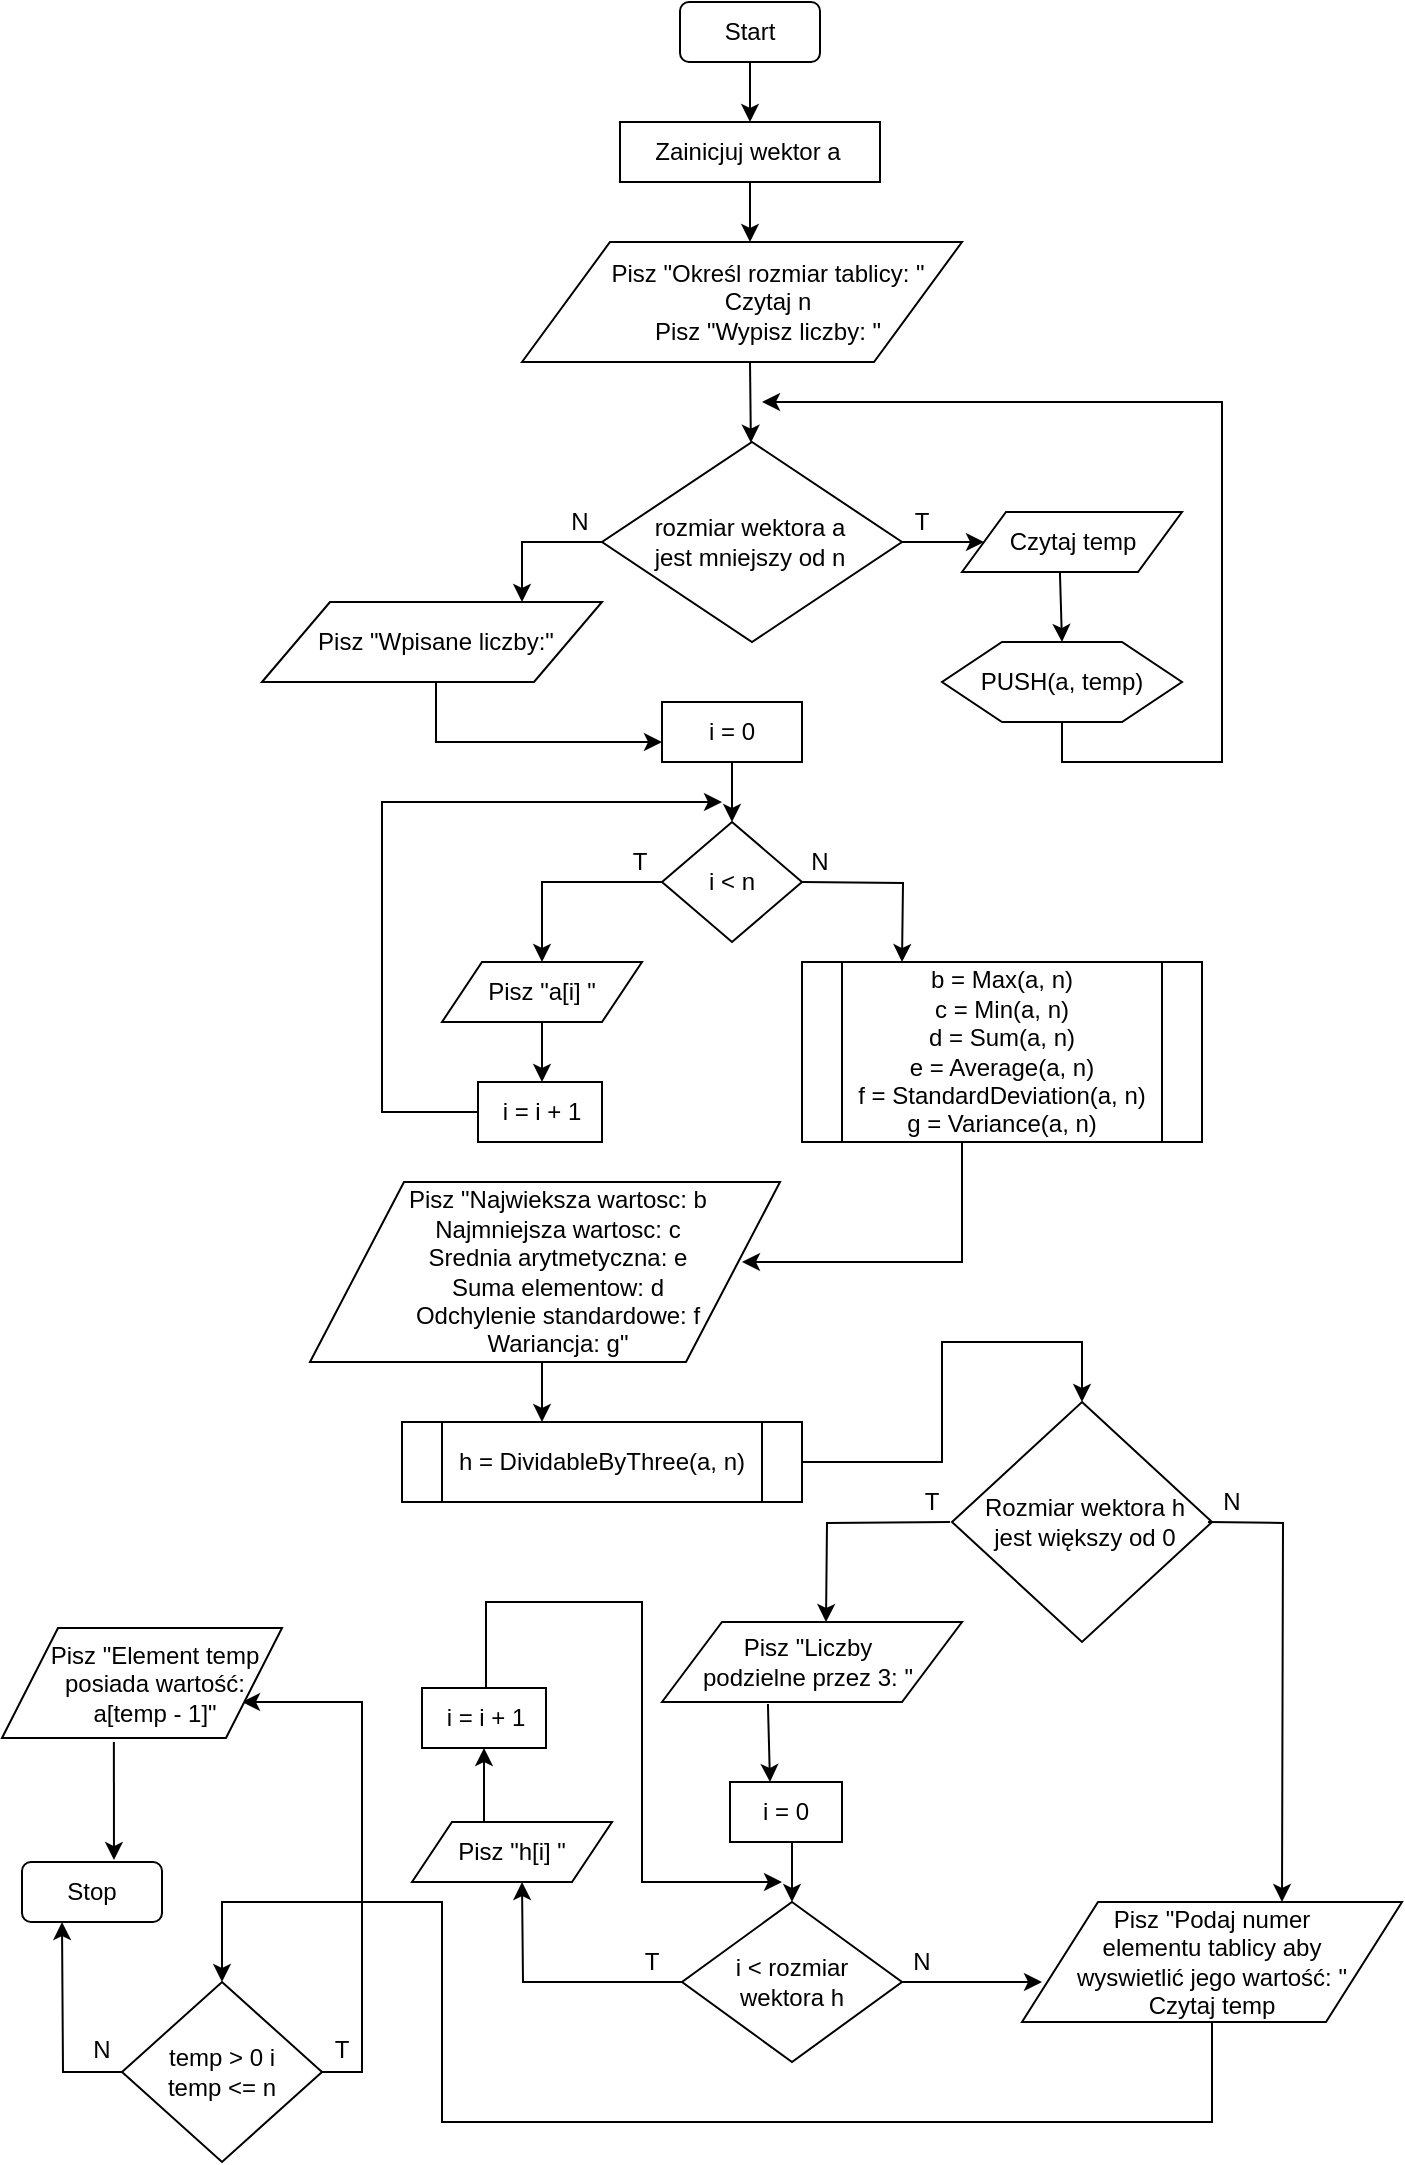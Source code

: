 <mxfile version="12.8.1" type="device"><diagram id="wXAJJHW0ll68CFVw_Ew0" name="Page-1"><mxGraphModel dx="782" dy="738" grid="1" gridSize="10" guides="1" tooltips="1" connect="1" arrows="1" fold="1" page="1" pageScale="1" pageWidth="827" pageHeight="1169" math="0" shadow="0"><root><mxCell id="0"/><mxCell id="1" parent="0"/><mxCell id="-npLXXk2s0sTMuYRUlXx-1" value="" style="shape=parallelogram;perimeter=parallelogramPerimeter;whiteSpace=wrap;html=1;" parent="1" vertex="1"><mxGeometry x="300" y="140" width="220" height="60" as="geometry"/></mxCell><mxCell id="-npLXXk2s0sTMuYRUlXx-2" value="" style="rounded=1;whiteSpace=wrap;html=1;" parent="1" vertex="1"><mxGeometry x="379" y="20" width="70" height="30" as="geometry"/></mxCell><mxCell id="-npLXXk2s0sTMuYRUlXx-3" value="Start" style="text;html=1;strokeColor=none;fillColor=none;align=center;verticalAlign=middle;whiteSpace=wrap;rounded=0;" parent="1" vertex="1"><mxGeometry x="394" y="25" width="40" height="20" as="geometry"/></mxCell><mxCell id="-npLXXk2s0sTMuYRUlXx-4" value="" style="endArrow=classic;html=1;exitX=0.5;exitY=1;exitDx=0;exitDy=0;" parent="1" source="-npLXXk2s0sTMuYRUlXx-2" edge="1"><mxGeometry width="50" height="50" relative="1" as="geometry"><mxPoint x="380" y="350" as="sourcePoint"/><mxPoint x="414" y="80" as="targetPoint"/></mxGeometry></mxCell><mxCell id="-npLXXk2s0sTMuYRUlXx-5" value="Pisz &quot;Określ rozmiar tablicy: &quot;&lt;br&gt;Czytaj n&lt;br&gt;Pisz &quot;Wypisz liczby: &quot;" style="text;html=1;strokeColor=none;fillColor=none;align=center;verticalAlign=middle;whiteSpace=wrap;rounded=0;" parent="1" vertex="1"><mxGeometry x="343" y="150" width="160" height="40" as="geometry"/></mxCell><mxCell id="-npLXXk2s0sTMuYRUlXx-13" value="" style="edgeStyle=orthogonalEdgeStyle;rounded=0;orthogonalLoop=1;jettySize=auto;html=1;entryX=0;entryY=0.5;entryDx=0;entryDy=0;" parent="1" source="-npLXXk2s0sTMuYRUlXx-6" target="-npLXXk2s0sTMuYRUlXx-15" edge="1"><mxGeometry relative="1" as="geometry"><mxPoint x="530" y="280" as="targetPoint"/></mxGeometry></mxCell><mxCell id="-npLXXk2s0sTMuYRUlXx-20" value="" style="edgeStyle=orthogonalEdgeStyle;rounded=0;orthogonalLoop=1;jettySize=auto;html=1;" parent="1" source="-npLXXk2s0sTMuYRUlXx-6" edge="1"><mxGeometry relative="1" as="geometry"><mxPoint x="300" y="320" as="targetPoint"/><Array as="points"><mxPoint x="300" y="290"/><mxPoint x="300" y="320"/></Array></mxGeometry></mxCell><mxCell id="-npLXXk2s0sTMuYRUlXx-6" value="" style="rhombus;whiteSpace=wrap;html=1;" parent="1" vertex="1"><mxGeometry x="340" y="240" width="150" height="100" as="geometry"/></mxCell><mxCell id="-npLXXk2s0sTMuYRUlXx-7" value="" style="endArrow=classic;html=1;exitX=0.5;exitY=1;exitDx=0;exitDy=0;" parent="1" source="-npLXXk2s0sTMuYRUlXx-9" edge="1"><mxGeometry width="50" height="50" relative="1" as="geometry"><mxPoint x="278.03" y="343" as="sourcePoint"/><mxPoint x="414" y="140" as="targetPoint"/></mxGeometry></mxCell><mxCell id="-npLXXk2s0sTMuYRUlXx-8" value="rozmiar wektora a&lt;br&gt;jest mniejszy od n" style="text;html=1;strokeColor=none;fillColor=none;align=center;verticalAlign=middle;whiteSpace=wrap;rounded=0;" parent="1" vertex="1"><mxGeometry x="359" y="275" width="110" height="30" as="geometry"/></mxCell><mxCell id="-npLXXk2s0sTMuYRUlXx-9" value="" style="rounded=0;whiteSpace=wrap;html=1;" parent="1" vertex="1"><mxGeometry x="349" y="80" width="130" height="30" as="geometry"/></mxCell><mxCell id="-npLXXk2s0sTMuYRUlXx-10" value="Zainicjuj wektor a" style="text;html=1;strokeColor=none;fillColor=none;align=center;verticalAlign=middle;whiteSpace=wrap;rounded=0;" parent="1" vertex="1"><mxGeometry x="363" y="85" width="100" height="20" as="geometry"/></mxCell><mxCell id="-npLXXk2s0sTMuYRUlXx-11" value="" style="endArrow=classic;html=1;" parent="1" target="-npLXXk2s0sTMuYRUlXx-6" edge="1"><mxGeometry width="50" height="50" relative="1" as="geometry"><mxPoint x="414" y="200" as="sourcePoint"/><mxPoint x="430" y="300" as="targetPoint"/></mxGeometry></mxCell><mxCell id="-npLXXk2s0sTMuYRUlXx-14" value="T" style="text;html=1;strokeColor=none;fillColor=none;align=center;verticalAlign=middle;whiteSpace=wrap;rounded=0;" parent="1" vertex="1"><mxGeometry x="480" y="270" width="40" height="20" as="geometry"/></mxCell><mxCell id="-npLXXk2s0sTMuYRUlXx-15" value="" style="shape=parallelogram;perimeter=parallelogramPerimeter;whiteSpace=wrap;html=1;" parent="1" vertex="1"><mxGeometry x="520" y="275" width="110" height="30" as="geometry"/></mxCell><mxCell id="-npLXXk2s0sTMuYRUlXx-16" value="Czytaj temp" style="text;html=1;strokeColor=none;fillColor=none;align=center;verticalAlign=middle;whiteSpace=wrap;rounded=0;" parent="1" vertex="1"><mxGeometry x="539.5" y="280" width="71" height="20" as="geometry"/></mxCell><mxCell id="-npLXXk2s0sTMuYRUlXx-28" value="" style="edgeStyle=orthogonalEdgeStyle;rounded=0;orthogonalLoop=1;jettySize=auto;html=1;" parent="1" source="-npLXXk2s0sTMuYRUlXx-17" edge="1"><mxGeometry relative="1" as="geometry"><mxPoint x="420" y="220" as="targetPoint"/><Array as="points"><mxPoint x="570" y="400"/><mxPoint x="650" y="400"/><mxPoint x="650" y="220"/></Array></mxGeometry></mxCell><mxCell id="-npLXXk2s0sTMuYRUlXx-17" value="" style="shape=hexagon;perimeter=hexagonPerimeter2;whiteSpace=wrap;html=1;" parent="1" vertex="1"><mxGeometry x="510" y="340" width="120" height="40" as="geometry"/></mxCell><mxCell id="-npLXXk2s0sTMuYRUlXx-18" value="PUSH(a, temp)" style="text;html=1;strokeColor=none;fillColor=none;align=center;verticalAlign=middle;whiteSpace=wrap;rounded=0;" parent="1" vertex="1"><mxGeometry x="525" y="350" width="90" height="20" as="geometry"/></mxCell><mxCell id="-npLXXk2s0sTMuYRUlXx-19" value="" style="endArrow=classic;html=1;exitX=0.445;exitY=1;exitDx=0;exitDy=0;exitPerimeter=0;entryX=0.5;entryY=0;entryDx=0;entryDy=0;" parent="1" source="-npLXXk2s0sTMuYRUlXx-15" target="-npLXXk2s0sTMuYRUlXx-17" edge="1"><mxGeometry width="50" height="50" relative="1" as="geometry"><mxPoint x="380" y="360" as="sourcePoint"/><mxPoint x="600" y="480" as="targetPoint"/></mxGeometry></mxCell><mxCell id="-npLXXk2s0sTMuYRUlXx-21" value="N" style="text;html=1;strokeColor=none;fillColor=none;align=center;verticalAlign=middle;whiteSpace=wrap;rounded=0;" parent="1" vertex="1"><mxGeometry x="309" y="270" width="40" height="20" as="geometry"/></mxCell><mxCell id="-npLXXk2s0sTMuYRUlXx-26" value="" style="shape=parallelogram;perimeter=parallelogramPerimeter;whiteSpace=wrap;html=1;" parent="1" vertex="1"><mxGeometry x="170" y="320" width="170" height="40" as="geometry"/></mxCell><mxCell id="-npLXXk2s0sTMuYRUlXx-29" value="" style="edgeStyle=orthogonalEdgeStyle;rounded=0;orthogonalLoop=1;jettySize=auto;html=1;" parent="1" edge="1"><mxGeometry relative="1" as="geometry"><mxPoint x="370" y="390" as="targetPoint"/><mxPoint x="257" y="360" as="sourcePoint"/><Array as="points"><mxPoint x="257" y="390"/></Array></mxGeometry></mxCell><mxCell id="-npLXXk2s0sTMuYRUlXx-27" value="Pisz &quot;Wpisane liczby:&quot;" style="text;html=1;strokeColor=none;fillColor=none;align=center;verticalAlign=middle;whiteSpace=wrap;rounded=0;" parent="1" vertex="1"><mxGeometry x="192" y="330" width="130" height="20" as="geometry"/></mxCell><mxCell id="-npLXXk2s0sTMuYRUlXx-30" value="" style="rounded=0;whiteSpace=wrap;html=1;" parent="1" vertex="1"><mxGeometry x="370" y="370" width="70" height="30" as="geometry"/></mxCell><mxCell id="-npLXXk2s0sTMuYRUlXx-32" value="" style="edgeStyle=orthogonalEdgeStyle;rounded=0;orthogonalLoop=1;jettySize=auto;html=1;" parent="1" edge="1"><mxGeometry relative="1" as="geometry"><mxPoint x="405" y="430" as="targetPoint"/><mxPoint x="405" y="400" as="sourcePoint"/></mxGeometry></mxCell><mxCell id="-npLXXk2s0sTMuYRUlXx-31" value="i = 0" style="text;html=1;strokeColor=none;fillColor=none;align=center;verticalAlign=middle;whiteSpace=wrap;rounded=0;" parent="1" vertex="1"><mxGeometry x="385" y="375" width="40" height="20" as="geometry"/></mxCell><mxCell id="-npLXXk2s0sTMuYRUlXx-35" value="" style="edgeStyle=orthogonalEdgeStyle;rounded=0;orthogonalLoop=1;jettySize=auto;html=1;" parent="1" source="-npLXXk2s0sTMuYRUlXx-33" edge="1"><mxGeometry relative="1" as="geometry"><mxPoint x="310" y="500" as="targetPoint"/><Array as="points"><mxPoint x="310" y="460"/><mxPoint x="310" y="500"/></Array></mxGeometry></mxCell><mxCell id="-npLXXk2s0sTMuYRUlXx-33" value="" style="rhombus;whiteSpace=wrap;html=1;" parent="1" vertex="1"><mxGeometry x="370" y="430" width="70" height="60" as="geometry"/></mxCell><mxCell id="FKT9U1fUHE8YahDWAyd9-1" value="" style="edgeStyle=orthogonalEdgeStyle;rounded=0;orthogonalLoop=1;jettySize=auto;html=1;" edge="1" parent="1"><mxGeometry relative="1" as="geometry"><mxPoint x="490" y="500" as="targetPoint"/><mxPoint x="440" y="460" as="sourcePoint"/></mxGeometry></mxCell><mxCell id="-npLXXk2s0sTMuYRUlXx-34" value="i &amp;lt; n" style="text;html=1;strokeColor=none;fillColor=none;align=center;verticalAlign=middle;whiteSpace=wrap;rounded=0;" parent="1" vertex="1"><mxGeometry x="385" y="450" width="40" height="20" as="geometry"/></mxCell><mxCell id="-npLXXk2s0sTMuYRUlXx-36" value="T" style="text;html=1;strokeColor=none;fillColor=none;align=center;verticalAlign=middle;whiteSpace=wrap;rounded=0;" parent="1" vertex="1"><mxGeometry x="339" y="440" width="40" height="20" as="geometry"/></mxCell><mxCell id="-npLXXk2s0sTMuYRUlXx-39" value="" style="shape=parallelogram;perimeter=parallelogramPerimeter;whiteSpace=wrap;html=1;" parent="1" vertex="1"><mxGeometry x="260" y="500" width="100" height="30" as="geometry"/></mxCell><mxCell id="-npLXXk2s0sTMuYRUlXx-40" value="Pisz &quot;a[i] &quot;" style="text;html=1;strokeColor=none;fillColor=none;align=center;verticalAlign=middle;whiteSpace=wrap;rounded=0;" parent="1" vertex="1"><mxGeometry x="275" y="505" width="70" height="20" as="geometry"/></mxCell><mxCell id="-npLXXk2s0sTMuYRUlXx-41" value="" style="endArrow=classic;html=1;exitX=0.5;exitY=1;exitDx=0;exitDy=0;" parent="1" source="-npLXXk2s0sTMuYRUlXx-39" edge="1"><mxGeometry width="50" height="50" relative="1" as="geometry"><mxPoint x="380" y="450" as="sourcePoint"/><mxPoint x="310" y="560" as="targetPoint"/></mxGeometry></mxCell><mxCell id="FKT9U1fUHE8YahDWAyd9-8" value="" style="edgeStyle=orthogonalEdgeStyle;rounded=0;orthogonalLoop=1;jettySize=auto;html=1;" edge="1" parent="1" source="-npLXXk2s0sTMuYRUlXx-42"><mxGeometry relative="1" as="geometry"><mxPoint x="400" y="420" as="targetPoint"/><Array as="points"><mxPoint x="230" y="575"/><mxPoint x="230" y="420"/></Array></mxGeometry></mxCell><mxCell id="-npLXXk2s0sTMuYRUlXx-42" value="" style="rounded=0;whiteSpace=wrap;html=1;" parent="1" vertex="1"><mxGeometry x="278" y="560" width="62" height="30" as="geometry"/></mxCell><mxCell id="-npLXXk2s0sTMuYRUlXx-43" value="i = i + 1" style="text;html=1;strokeColor=none;fillColor=none;align=center;verticalAlign=middle;whiteSpace=wrap;rounded=0;" parent="1" vertex="1"><mxGeometry x="285" y="565" width="50" height="20" as="geometry"/></mxCell><mxCell id="FKT9U1fUHE8YahDWAyd9-2" value="N" style="text;html=1;strokeColor=none;fillColor=none;align=center;verticalAlign=middle;whiteSpace=wrap;rounded=0;" vertex="1" parent="1"><mxGeometry x="429" y="440" width="40" height="20" as="geometry"/></mxCell><mxCell id="FKT9U1fUHE8YahDWAyd9-3" value="" style="shape=process;whiteSpace=wrap;html=1;backgroundOutline=1;" vertex="1" parent="1"><mxGeometry x="440" y="500" width="200" height="90" as="geometry"/></mxCell><mxCell id="FKT9U1fUHE8YahDWAyd9-5" value="" style="edgeStyle=orthogonalEdgeStyle;rounded=0;orthogonalLoop=1;jettySize=auto;html=1;" edge="1" parent="1" source="FKT9U1fUHE8YahDWAyd9-4"><mxGeometry relative="1" as="geometry"><mxPoint x="410" y="650" as="targetPoint"/><Array as="points"><mxPoint x="520" y="650"/><mxPoint x="430" y="650"/></Array></mxGeometry></mxCell><mxCell id="FKT9U1fUHE8YahDWAyd9-4" value="b = Max(a, n)&lt;br&gt;c = Min(a, n)&lt;br&gt;d = Sum(a, n)&lt;br&gt;e = Average(a, n)&lt;br&gt;f = StandardDeviation(a, n) g = Variance(a, n)" style="text;html=1;strokeColor=none;fillColor=none;align=center;verticalAlign=middle;whiteSpace=wrap;rounded=0;" vertex="1" parent="1"><mxGeometry x="465" y="500" width="150" height="90" as="geometry"/></mxCell><mxCell id="FKT9U1fUHE8YahDWAyd9-6" value="" style="shape=parallelogram;perimeter=parallelogramPerimeter;whiteSpace=wrap;html=1;" vertex="1" parent="1"><mxGeometry x="194" y="610" width="235" height="90" as="geometry"/></mxCell><mxCell id="FKT9U1fUHE8YahDWAyd9-7" value="Pisz &quot;Najwieksza wartosc: b&lt;br&gt;Najmniejsza wartosc: c&lt;br&gt;Srednia arytmetyczna: e&lt;br&gt;Suma elementow: d&lt;br&gt;Odchylenie standardowe: f&lt;br&gt;Wariancja: g&quot;" style="text;html=1;strokeColor=none;fillColor=none;align=center;verticalAlign=middle;whiteSpace=wrap;rounded=0;" vertex="1" parent="1"><mxGeometry x="238" y="610" width="160" height="90" as="geometry"/></mxCell><mxCell id="FKT9U1fUHE8YahDWAyd9-17" value="" style="edgeStyle=orthogonalEdgeStyle;rounded=0;orthogonalLoop=1;jettySize=auto;html=1;" edge="1" parent="1" source="FKT9U1fUHE8YahDWAyd9-10"><mxGeometry relative="1" as="geometry"><mxPoint x="580" y="720" as="targetPoint"/><Array as="points"><mxPoint x="510" y="750"/><mxPoint x="510" y="690"/><mxPoint x="580" y="690"/></Array></mxGeometry></mxCell><mxCell id="FKT9U1fUHE8YahDWAyd9-10" value="" style="shape=process;whiteSpace=wrap;html=1;backgroundOutline=1;" vertex="1" parent="1"><mxGeometry x="240" y="730" width="200" height="40" as="geometry"/></mxCell><mxCell id="FKT9U1fUHE8YahDWAyd9-11" value="h =&amp;nbsp;DividableByThree(a, n)" style="text;html=1;strokeColor=none;fillColor=none;align=center;verticalAlign=middle;whiteSpace=wrap;rounded=0;" vertex="1" parent="1"><mxGeometry x="265" y="740" width="150" height="20" as="geometry"/></mxCell><mxCell id="FKT9U1fUHE8YahDWAyd9-12" value="" style="endArrow=classic;html=1;exitX=0.45;exitY=1;exitDx=0;exitDy=0;exitPerimeter=0;" edge="1" parent="1" source="FKT9U1fUHE8YahDWAyd9-7"><mxGeometry width="50" height="50" relative="1" as="geometry"><mxPoint x="380" y="600" as="sourcePoint"/><mxPoint x="310" y="730" as="targetPoint"/></mxGeometry></mxCell><mxCell id="FKT9U1fUHE8YahDWAyd9-14" value="" style="rhombus;whiteSpace=wrap;html=1;" vertex="1" parent="1"><mxGeometry x="515" y="720" width="130" height="120" as="geometry"/></mxCell><mxCell id="FKT9U1fUHE8YahDWAyd9-18" value="" style="edgeStyle=orthogonalEdgeStyle;rounded=0;orthogonalLoop=1;jettySize=auto;html=1;" edge="1" parent="1"><mxGeometry relative="1" as="geometry"><mxPoint x="452" y="830" as="targetPoint"/><mxPoint x="514" y="780" as="sourcePoint"/></mxGeometry></mxCell><mxCell id="FKT9U1fUHE8YahDWAyd9-22" value="" style="edgeStyle=orthogonalEdgeStyle;rounded=0;orthogonalLoop=1;jettySize=auto;html=1;" edge="1" parent="1"><mxGeometry relative="1" as="geometry"><mxPoint x="680" y="970" as="targetPoint"/><mxPoint x="643" y="780" as="sourcePoint"/></mxGeometry></mxCell><mxCell id="FKT9U1fUHE8YahDWAyd9-16" value="Rozmiar wektora h jest większy od 0" style="text;html=1;strokeColor=none;fillColor=none;align=center;verticalAlign=middle;whiteSpace=wrap;rounded=0;" vertex="1" parent="1"><mxGeometry x="528" y="765" width="107" height="30" as="geometry"/></mxCell><mxCell id="FKT9U1fUHE8YahDWAyd9-19" value="T" style="text;html=1;strokeColor=none;fillColor=none;align=center;verticalAlign=middle;whiteSpace=wrap;rounded=0;" vertex="1" parent="1"><mxGeometry x="485" y="760" width="40" height="20" as="geometry"/></mxCell><mxCell id="FKT9U1fUHE8YahDWAyd9-20" value="" style="shape=parallelogram;perimeter=parallelogramPerimeter;whiteSpace=wrap;html=1;" vertex="1" parent="1"><mxGeometry x="370" y="830" width="150" height="40" as="geometry"/></mxCell><mxCell id="FKT9U1fUHE8YahDWAyd9-21" value="Pisz &quot;Liczby podzielne przez 3: &quot;" style="text;html=1;strokeColor=none;fillColor=none;align=center;verticalAlign=middle;whiteSpace=wrap;rounded=0;" vertex="1" parent="1"><mxGeometry x="383" y="835" width="120" height="30" as="geometry"/></mxCell><mxCell id="FKT9U1fUHE8YahDWAyd9-23" value="N" style="text;html=1;strokeColor=none;fillColor=none;align=center;verticalAlign=middle;whiteSpace=wrap;rounded=0;" vertex="1" parent="1"><mxGeometry x="635" y="760" width="40" height="20" as="geometry"/></mxCell><mxCell id="FKT9U1fUHE8YahDWAyd9-24" value="" style="rounded=0;whiteSpace=wrap;html=1;" vertex="1" parent="1"><mxGeometry x="404" y="910" width="56" height="30" as="geometry"/></mxCell><mxCell id="FKT9U1fUHE8YahDWAyd9-25" value="" style="endArrow=classic;html=1;exitX=0.333;exitY=1.1;exitDx=0;exitDy=0;exitPerimeter=0;" edge="1" parent="1"><mxGeometry width="50" height="50" relative="1" as="geometry"><mxPoint x="422.96" y="871" as="sourcePoint"/><mxPoint x="424" y="910" as="targetPoint"/></mxGeometry></mxCell><mxCell id="FKT9U1fUHE8YahDWAyd9-26" value="i = 0" style="text;html=1;strokeColor=none;fillColor=none;align=center;verticalAlign=middle;whiteSpace=wrap;rounded=0;" vertex="1" parent="1"><mxGeometry x="412" y="915" width="40" height="20" as="geometry"/></mxCell><mxCell id="FKT9U1fUHE8YahDWAyd9-31" value="" style="edgeStyle=orthogonalEdgeStyle;rounded=0;orthogonalLoop=1;jettySize=auto;html=1;" edge="1" parent="1" source="FKT9U1fUHE8YahDWAyd9-28"><mxGeometry relative="1" as="geometry"><mxPoint x="300" y="960" as="targetPoint"/></mxGeometry></mxCell><mxCell id="FKT9U1fUHE8YahDWAyd9-40" value="" style="edgeStyle=orthogonalEdgeStyle;rounded=0;orthogonalLoop=1;jettySize=auto;html=1;" edge="1" parent="1" source="FKT9U1fUHE8YahDWAyd9-28"><mxGeometry relative="1" as="geometry"><mxPoint x="560" y="1010" as="targetPoint"/></mxGeometry></mxCell><mxCell id="FKT9U1fUHE8YahDWAyd9-28" value="" style="rhombus;whiteSpace=wrap;html=1;" vertex="1" parent="1"><mxGeometry x="380" y="970" width="110" height="80" as="geometry"/></mxCell><mxCell id="FKT9U1fUHE8YahDWAyd9-29" value="" style="endArrow=classic;html=1;entryX=0.5;entryY=0;entryDx=0;entryDy=0;" edge="1" parent="1" target="FKT9U1fUHE8YahDWAyd9-28"><mxGeometry width="50" height="50" relative="1" as="geometry"><mxPoint x="435" y="940" as="sourcePoint"/><mxPoint x="430" y="850" as="targetPoint"/></mxGeometry></mxCell><mxCell id="FKT9U1fUHE8YahDWAyd9-30" value="i &amp;lt; rozmiar wektora h" style="text;html=1;strokeColor=none;fillColor=none;align=center;verticalAlign=middle;whiteSpace=wrap;rounded=0;" vertex="1" parent="1"><mxGeometry x="400" y="995" width="70" height="30" as="geometry"/></mxCell><mxCell id="FKT9U1fUHE8YahDWAyd9-32" value="" style="shape=parallelogram;perimeter=parallelogramPerimeter;whiteSpace=wrap;html=1;" vertex="1" parent="1"><mxGeometry x="245" y="930" width="100" height="30" as="geometry"/></mxCell><mxCell id="FKT9U1fUHE8YahDWAyd9-33" value="Pisz &quot;h[i] &quot;" style="text;html=1;strokeColor=none;fillColor=none;align=center;verticalAlign=middle;whiteSpace=wrap;rounded=0;" vertex="1" parent="1"><mxGeometry x="260" y="935" width="70" height="20" as="geometry"/></mxCell><mxCell id="FKT9U1fUHE8YahDWAyd9-35" value="" style="rounded=0;whiteSpace=wrap;html=1;" vertex="1" parent="1"><mxGeometry x="250" y="863" width="62" height="30" as="geometry"/></mxCell><mxCell id="FKT9U1fUHE8YahDWAyd9-38" value="" style="edgeStyle=orthogonalEdgeStyle;rounded=0;orthogonalLoop=1;jettySize=auto;html=1;" edge="1" parent="1"><mxGeometry relative="1" as="geometry"><mxPoint x="430" y="960" as="targetPoint"/><mxPoint x="282" y="863" as="sourcePoint"/><Array as="points"><mxPoint x="282" y="820"/><mxPoint x="360" y="820"/></Array></mxGeometry></mxCell><mxCell id="FKT9U1fUHE8YahDWAyd9-36" value="i = i + 1" style="text;html=1;strokeColor=none;fillColor=none;align=center;verticalAlign=middle;whiteSpace=wrap;rounded=0;" vertex="1" parent="1"><mxGeometry x="257" y="868" width="50" height="20" as="geometry"/></mxCell><mxCell id="FKT9U1fUHE8YahDWAyd9-37" value="" style="endArrow=classic;html=1;entryX=0.5;entryY=1;entryDx=0;entryDy=0;exitX=0.36;exitY=-0.1;exitDx=0;exitDy=0;exitPerimeter=0;" edge="1" parent="1" target="FKT9U1fUHE8YahDWAyd9-35"><mxGeometry width="50" height="50" relative="1" as="geometry"><mxPoint x="281" y="930" as="sourcePoint"/><mxPoint x="415" y="883" as="targetPoint"/></mxGeometry></mxCell><mxCell id="FKT9U1fUHE8YahDWAyd9-39" value="T" style="text;html=1;strokeColor=none;fillColor=none;align=center;verticalAlign=middle;whiteSpace=wrap;rounded=0;" vertex="1" parent="1"><mxGeometry x="345" y="990" width="40" height="20" as="geometry"/></mxCell><mxCell id="FKT9U1fUHE8YahDWAyd9-41" value="N" style="text;html=1;strokeColor=none;fillColor=none;align=center;verticalAlign=middle;whiteSpace=wrap;rounded=0;" vertex="1" parent="1"><mxGeometry x="480" y="990" width="40" height="20" as="geometry"/></mxCell><mxCell id="FKT9U1fUHE8YahDWAyd9-42" value="" style="shape=parallelogram;perimeter=parallelogramPerimeter;whiteSpace=wrap;html=1;" vertex="1" parent="1"><mxGeometry x="550" y="970" width="190" height="60" as="geometry"/></mxCell><mxCell id="FKT9U1fUHE8YahDWAyd9-45" value="" style="edgeStyle=orthogonalEdgeStyle;rounded=0;orthogonalLoop=1;jettySize=auto;html=1;entryX=0.5;entryY=0;entryDx=0;entryDy=0;" edge="1" parent="1" target="FKT9U1fUHE8YahDWAyd9-44"><mxGeometry relative="1" as="geometry"><mxPoint x="150" y="960" as="targetPoint"/><mxPoint x="645" y="1030" as="sourcePoint"/><Array as="points"><mxPoint x="645" y="1080"/><mxPoint x="260" y="1080"/><mxPoint x="260" y="970"/><mxPoint x="150" y="970"/></Array></mxGeometry></mxCell><mxCell id="FKT9U1fUHE8YahDWAyd9-43" value="Pisz &quot;Podaj numer elementu tablicy aby wyswietlić jego wartość: &quot;&lt;br&gt;Czytaj temp" style="text;html=1;strokeColor=none;fillColor=none;align=center;verticalAlign=middle;whiteSpace=wrap;rounded=0;" vertex="1" parent="1"><mxGeometry x="575" y="975" width="140" height="50" as="geometry"/></mxCell><mxCell id="FKT9U1fUHE8YahDWAyd9-47" value="" style="edgeStyle=orthogonalEdgeStyle;rounded=0;orthogonalLoop=1;jettySize=auto;html=1;" edge="1" parent="1" source="FKT9U1fUHE8YahDWAyd9-44"><mxGeometry relative="1" as="geometry"><mxPoint x="160" y="870" as="targetPoint"/><Array as="points"><mxPoint x="220" y="1055"/><mxPoint x="220" y="870"/></Array></mxGeometry></mxCell><mxCell id="FKT9U1fUHE8YahDWAyd9-55" value="" style="edgeStyle=orthogonalEdgeStyle;rounded=0;orthogonalLoop=1;jettySize=auto;html=1;" edge="1" parent="1" source="FKT9U1fUHE8YahDWAyd9-44"><mxGeometry relative="1" as="geometry"><mxPoint x="70" y="980" as="targetPoint"/></mxGeometry></mxCell><mxCell id="FKT9U1fUHE8YahDWAyd9-44" value="" style="rhombus;whiteSpace=wrap;html=1;" vertex="1" parent="1"><mxGeometry x="100" y="1010" width="100" height="90" as="geometry"/></mxCell><mxCell id="FKT9U1fUHE8YahDWAyd9-46" value="temp &amp;gt; 0 i temp &amp;lt;= n" style="text;html=1;strokeColor=none;fillColor=none;align=center;verticalAlign=middle;whiteSpace=wrap;rounded=0;" vertex="1" parent="1"><mxGeometry x="120" y="1040" width="60" height="30" as="geometry"/></mxCell><mxCell id="FKT9U1fUHE8YahDWAyd9-48" value="T" style="text;html=1;strokeColor=none;fillColor=none;align=center;verticalAlign=middle;whiteSpace=wrap;rounded=0;" vertex="1" parent="1"><mxGeometry x="190" y="1034" width="40" height="20" as="geometry"/></mxCell><mxCell id="FKT9U1fUHE8YahDWAyd9-49" value="" style="shape=parallelogram;perimeter=parallelogramPerimeter;whiteSpace=wrap;html=1;" vertex="1" parent="1"><mxGeometry x="40" y="833" width="140" height="55" as="geometry"/></mxCell><mxCell id="FKT9U1fUHE8YahDWAyd9-50" value="Pisz &quot;Element temp posiada wartość: a[temp - 1]&quot;" style="text;html=1;strokeColor=none;fillColor=none;align=center;verticalAlign=middle;whiteSpace=wrap;rounded=0;" vertex="1" parent="1"><mxGeometry x="60" y="836" width="113" height="50" as="geometry"/></mxCell><mxCell id="FKT9U1fUHE8YahDWAyd9-51" value="" style="rounded=1;whiteSpace=wrap;html=1;" vertex="1" parent="1"><mxGeometry x="50" y="950" width="70" height="30" as="geometry"/></mxCell><mxCell id="FKT9U1fUHE8YahDWAyd9-52" value="Stop" style="text;html=1;strokeColor=none;fillColor=none;align=center;verticalAlign=middle;whiteSpace=wrap;rounded=0;" vertex="1" parent="1"><mxGeometry x="65" y="955" width="40" height="20" as="geometry"/></mxCell><mxCell id="FKT9U1fUHE8YahDWAyd9-54" value="" style="endArrow=classic;html=1;entryX=0.657;entryY=-0.033;entryDx=0;entryDy=0;entryPerimeter=0;exitX=0.318;exitY=1.08;exitDx=0;exitDy=0;exitPerimeter=0;" edge="1" parent="1" source="FKT9U1fUHE8YahDWAyd9-50" target="FKT9U1fUHE8YahDWAyd9-51"><mxGeometry width="50" height="50" relative="1" as="geometry"><mxPoint x="390" y="900" as="sourcePoint"/><mxPoint x="440" y="850" as="targetPoint"/></mxGeometry></mxCell><mxCell id="FKT9U1fUHE8YahDWAyd9-56" value="N" style="text;html=1;strokeColor=none;fillColor=none;align=center;verticalAlign=middle;whiteSpace=wrap;rounded=0;" vertex="1" parent="1"><mxGeometry x="70" y="1034" width="40" height="20" as="geometry"/></mxCell></root></mxGraphModel></diagram></mxfile>
